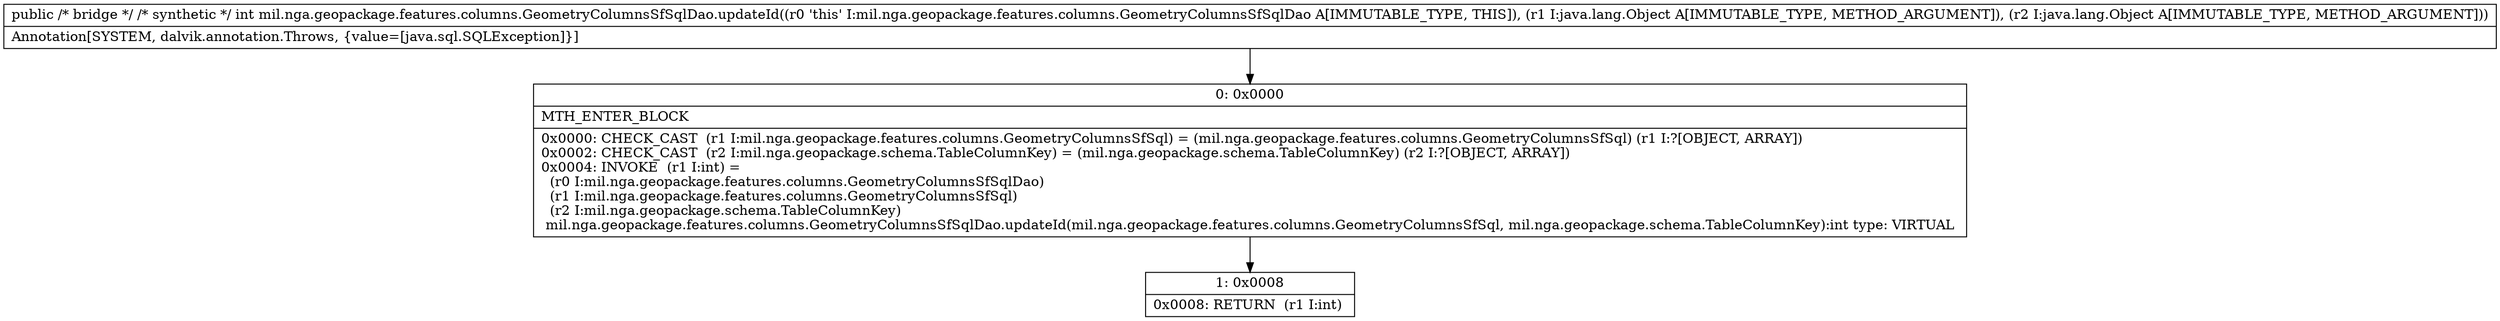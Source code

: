 digraph "CFG formil.nga.geopackage.features.columns.GeometryColumnsSfSqlDao.updateId(Ljava\/lang\/Object;Ljava\/lang\/Object;)I" {
Node_0 [shape=record,label="{0\:\ 0x0000|MTH_ENTER_BLOCK\l|0x0000: CHECK_CAST  (r1 I:mil.nga.geopackage.features.columns.GeometryColumnsSfSql) = (mil.nga.geopackage.features.columns.GeometryColumnsSfSql) (r1 I:?[OBJECT, ARRAY]) \l0x0002: CHECK_CAST  (r2 I:mil.nga.geopackage.schema.TableColumnKey) = (mil.nga.geopackage.schema.TableColumnKey) (r2 I:?[OBJECT, ARRAY]) \l0x0004: INVOKE  (r1 I:int) = \l  (r0 I:mil.nga.geopackage.features.columns.GeometryColumnsSfSqlDao)\l  (r1 I:mil.nga.geopackage.features.columns.GeometryColumnsSfSql)\l  (r2 I:mil.nga.geopackage.schema.TableColumnKey)\l mil.nga.geopackage.features.columns.GeometryColumnsSfSqlDao.updateId(mil.nga.geopackage.features.columns.GeometryColumnsSfSql, mil.nga.geopackage.schema.TableColumnKey):int type: VIRTUAL \l}"];
Node_1 [shape=record,label="{1\:\ 0x0008|0x0008: RETURN  (r1 I:int) \l}"];
MethodNode[shape=record,label="{public \/* bridge *\/ \/* synthetic *\/ int mil.nga.geopackage.features.columns.GeometryColumnsSfSqlDao.updateId((r0 'this' I:mil.nga.geopackage.features.columns.GeometryColumnsSfSqlDao A[IMMUTABLE_TYPE, THIS]), (r1 I:java.lang.Object A[IMMUTABLE_TYPE, METHOD_ARGUMENT]), (r2 I:java.lang.Object A[IMMUTABLE_TYPE, METHOD_ARGUMENT]))  | Annotation[SYSTEM, dalvik.annotation.Throws, \{value=[java.sql.SQLException]\}]\l}"];
MethodNode -> Node_0;
Node_0 -> Node_1;
}

